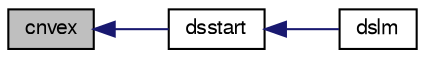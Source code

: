 digraph "cnvex"
{
  edge [fontname="FreeSans",fontsize="10",labelfontname="FreeSans",labelfontsize="10"];
  node [fontname="FreeSans",fontsize="10",shape=record];
  rankdir="LR";
  Node1 [label="cnvex",height=0.2,width=0.4,color="black", fillcolor="grey75", style="filled", fontcolor="black"];
  Node1 -> Node2 [dir="back",color="midnightblue",fontsize="10",style="solid",fontname="FreeSans"];
  Node2 [label="dsstart",height=0.2,width=0.4,color="black", fillcolor="white", style="filled",URL="$dsstart_8f90.html#a1b2ae9b811a1b8c505c7cda133598d18",tooltip=" DSSTART computes initial estimates to the roots of a polynomial.  "];
  Node2 -> Node3 [dir="back",color="midnightblue",fontsize="10",style="solid",fontname="FreeSans"];
  Node3 [label="dslm",height=0.2,width=0.4,color="black", fillcolor="white", style="filled",URL="$dslm_8f90.html#a7809ea1685268dcc45fbd3de77420416",tooltip=" DSLM simultaneously computes the roots of a real polynomial.  "];
}
